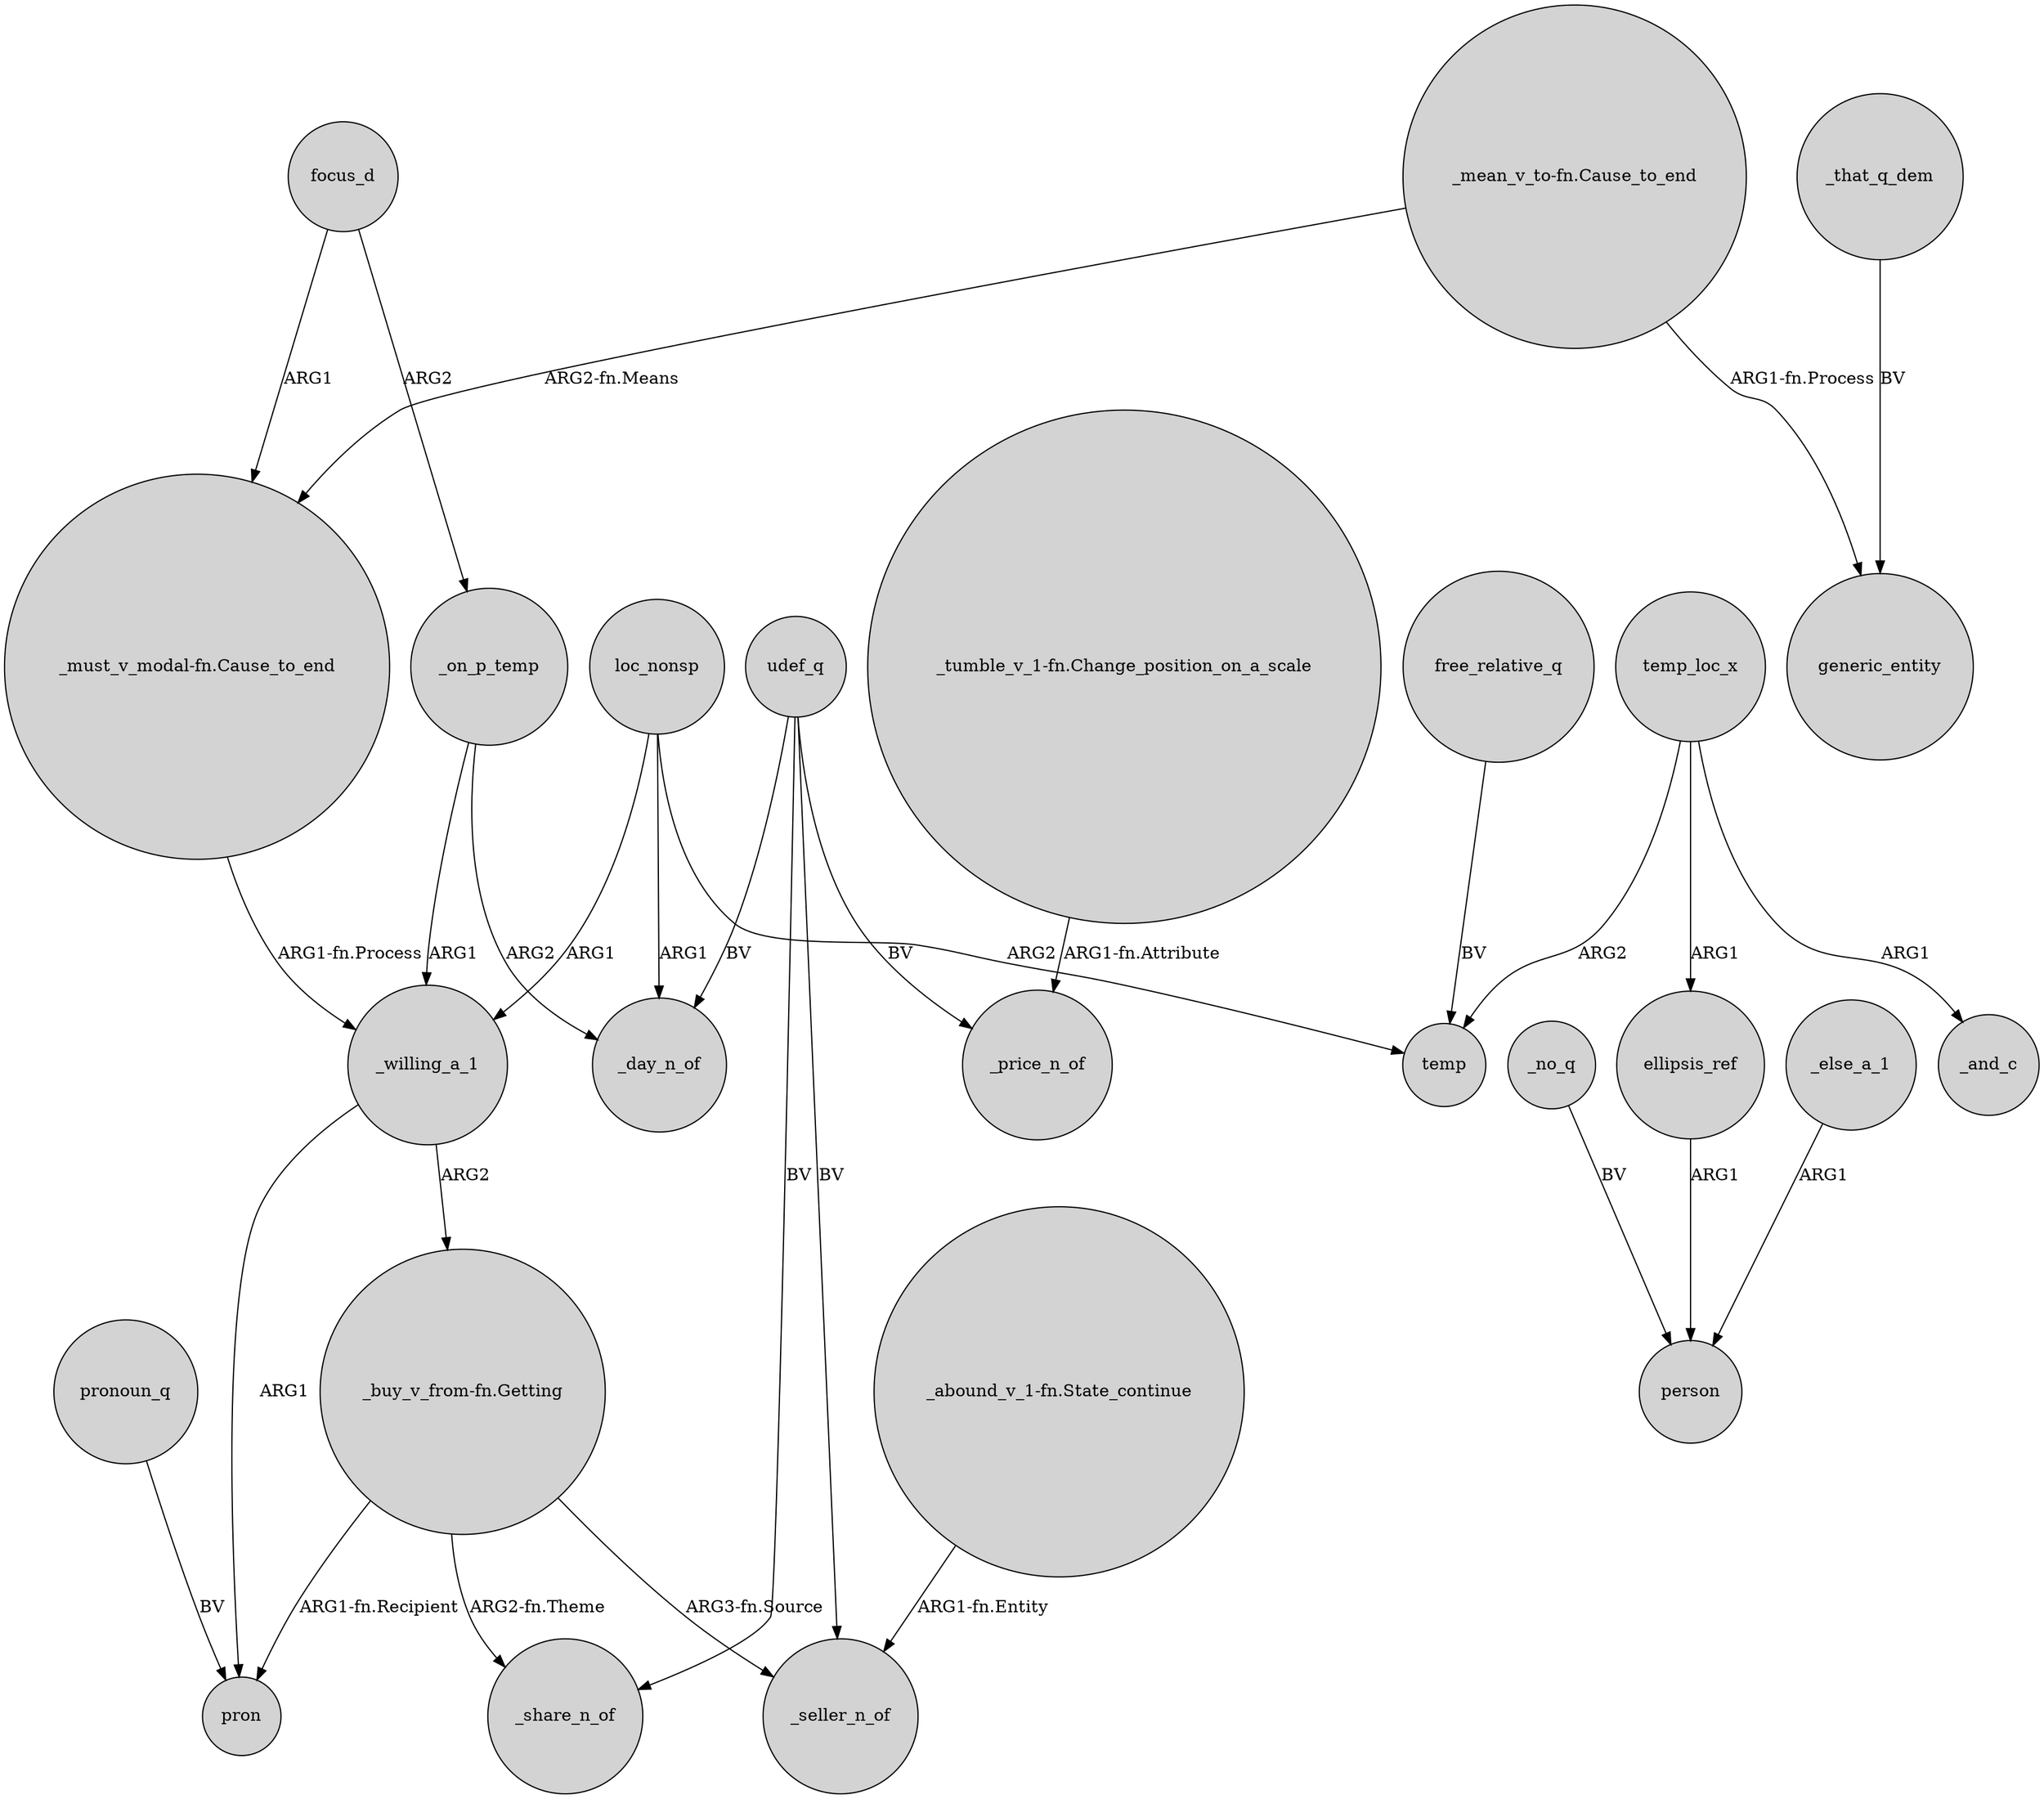 digraph {
	node [shape=circle style=filled]
	focus_d -> _on_p_temp [label=ARG2]
	_on_p_temp -> _willing_a_1 [label=ARG1]
	focus_d -> "_must_v_modal-fn.Cause_to_end" [label=ARG1]
	temp_loc_x -> ellipsis_ref [label=ARG1]
	"_buy_v_from-fn.Getting" -> pron [label="ARG1-fn.Recipient"]
	"_buy_v_from-fn.Getting" -> _seller_n_of [label="ARG3-fn.Source"]
	"_mean_v_to-fn.Cause_to_end" -> "_must_v_modal-fn.Cause_to_end" [label="ARG2-fn.Means"]
	ellipsis_ref -> person [label=ARG1]
	udef_q -> _seller_n_of [label=BV]
	udef_q -> _price_n_of [label=BV]
	temp_loc_x -> temp [label=ARG2]
	_willing_a_1 -> "_buy_v_from-fn.Getting" [label=ARG2]
	loc_nonsp -> temp [label=ARG2]
	"_abound_v_1-fn.State_continue" -> _seller_n_of [label="ARG1-fn.Entity"]
	"_tumble_v_1-fn.Change_position_on_a_scale" -> _price_n_of [label="ARG1-fn.Attribute"]
	pronoun_q -> pron [label=BV]
	_else_a_1 -> person [label=ARG1]
	loc_nonsp -> _willing_a_1 [label=ARG1]
	udef_q -> _day_n_of [label=BV]
	_willing_a_1 -> pron [label=ARG1]
	_no_q -> person [label=BV]
	udef_q -> _share_n_of [label=BV]
	loc_nonsp -> _day_n_of [label=ARG1]
	temp_loc_x -> _and_c [label=ARG1]
	"_must_v_modal-fn.Cause_to_end" -> _willing_a_1 [label="ARG1-fn.Process"]
	free_relative_q -> temp [label=BV]
	"_mean_v_to-fn.Cause_to_end" -> generic_entity [label="ARG1-fn.Process"]
	"_buy_v_from-fn.Getting" -> _share_n_of [label="ARG2-fn.Theme"]
	_that_q_dem -> generic_entity [label=BV]
	_on_p_temp -> _day_n_of [label=ARG2]
}
